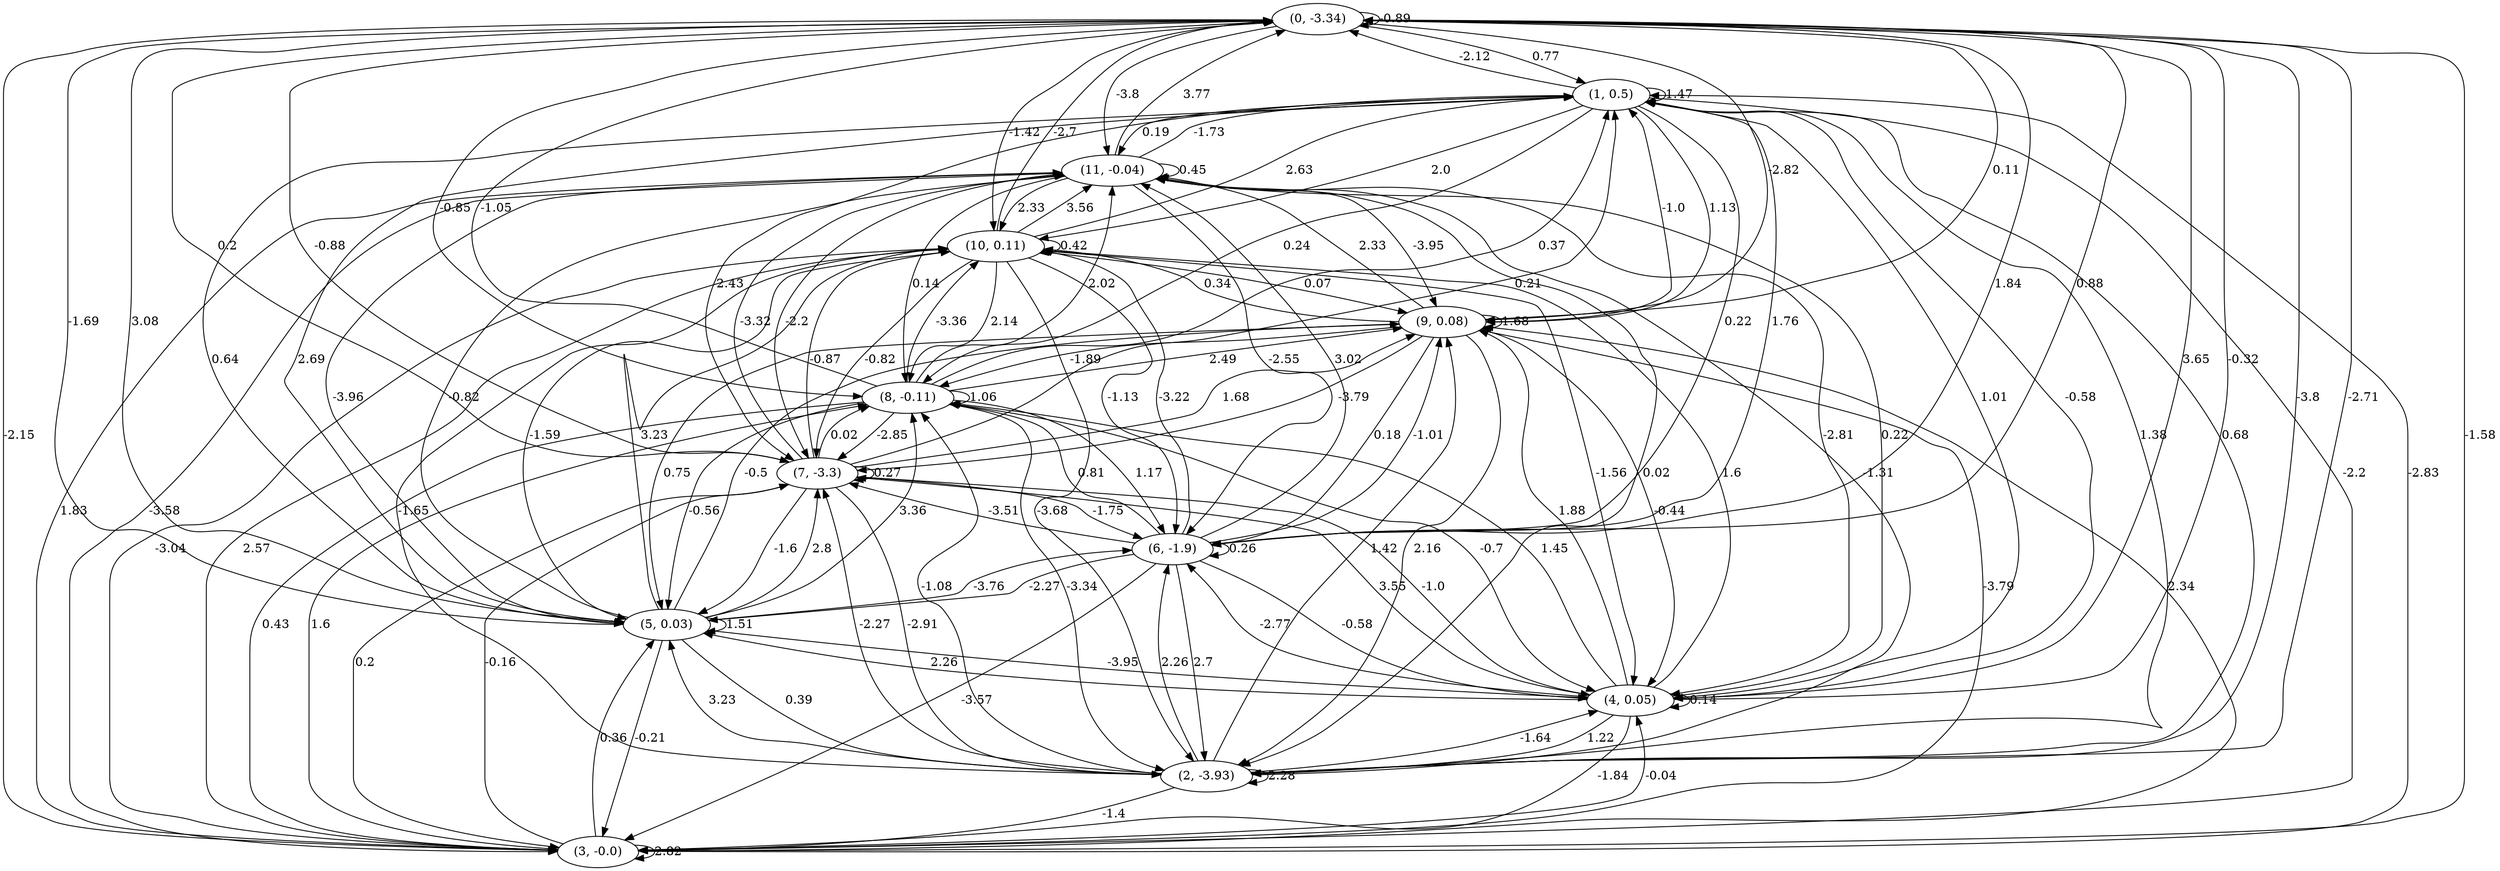 digraph {
    0 [ label = "(0, -3.34)" ]
    1 [ label = "(1, 0.5)" ]
    2 [ label = "(2, -3.93)" ]
    3 [ label = "(3, -0.0)" ]
    4 [ label = "(4, 0.05)" ]
    5 [ label = "(5, 0.03)" ]
    6 [ label = "(6, -1.9)" ]
    7 [ label = "(7, -3.3)" ]
    8 [ label = "(8, -0.11)" ]
    9 [ label = "(9, 0.08)" ]
    10 [ label = "(10, 0.11)" ]
    11 [ label = "(11, -0.04)" ]
    0 -> 0 [ label = "-0.89" ]
    1 -> 1 [ label = "1.47" ]
    2 -> 2 [ label = "2.28" ]
    3 -> 3 [ label = "2.82" ]
    4 -> 4 [ label = "0.14" ]
    5 -> 5 [ label = "1.51" ]
    6 -> 6 [ label = "0.26" ]
    7 -> 7 [ label = "0.27" ]
    8 -> 8 [ label = "1.06" ]
    9 -> 9 [ label = "1.68" ]
    10 -> 10 [ label = "0.42" ]
    11 -> 11 [ label = "0.45" ]
    1 -> 0 [ label = "-2.12" ]
    2 -> 0 [ label = "-2.71" ]
    3 -> 0 [ label = "-1.58" ]
    4 -> 0 [ label = "-0.32" ]
    5 -> 0 [ label = "-1.69" ]
    6 -> 0 [ label = "0.88" ]
    7 -> 0 [ label = "-0.88" ]
    8 -> 0 [ label = "-1.05" ]
    9 -> 0 [ label = "0.11" ]
    10 -> 0 [ label = "-2.7" ]
    11 -> 0 [ label = "3.77" ]
    0 -> 1 [ label = "0.77" ]
    2 -> 1 [ label = "0.68" ]
    3 -> 1 [ label = "-2.83" ]
    4 -> 1 [ label = "-0.58" ]
    5 -> 1 [ label = "2.69" ]
    6 -> 1 [ label = "1.76" ]
    7 -> 1 [ label = "0.21" ]
    8 -> 1 [ label = "0.37" ]
    9 -> 1 [ label = "-1.0" ]
    10 -> 1 [ label = "2.63" ]
    11 -> 1 [ label = "-1.73" ]
    0 -> 2 [ label = "-3.8" ]
    1 -> 2 [ label = "1.38" ]
    4 -> 2 [ label = "1.22" ]
    5 -> 2 [ label = "0.39" ]
    6 -> 2 [ label = "2.7" ]
    7 -> 2 [ label = "-2.91" ]
    8 -> 2 [ label = "-3.34" ]
    9 -> 2 [ label = "2.16" ]
    10 -> 2 [ label = "-3.68" ]
    11 -> 2 [ label = "0.02" ]
    0 -> 3 [ label = "-2.15" ]
    1 -> 3 [ label = "-2.2" ]
    2 -> 3 [ label = "-1.4" ]
    4 -> 3 [ label = "-1.84" ]
    5 -> 3 [ label = "-0.21" ]
    6 -> 3 [ label = "-3.57" ]
    7 -> 3 [ label = "0.2" ]
    8 -> 3 [ label = "0.43" ]
    9 -> 3 [ label = "-3.79" ]
    10 -> 3 [ label = "-3.04" ]
    11 -> 3 [ label = "-3.58" ]
    0 -> 4 [ label = "3.65" ]
    1 -> 4 [ label = "1.01" ]
    2 -> 4 [ label = "-1.64" ]
    3 -> 4 [ label = "-0.04" ]
    5 -> 4 [ label = "-3.95" ]
    6 -> 4 [ label = "-0.58" ]
    7 -> 4 [ label = "-1.0" ]
    8 -> 4 [ label = "-0.7" ]
    9 -> 4 [ label = "-0.44" ]
    10 -> 4 [ label = "-1.56" ]
    11 -> 4 [ label = "-2.81" ]
    0 -> 5 [ label = "3.08" ]
    1 -> 5 [ label = "0.64" ]
    2 -> 5 [ label = "3.23" ]
    3 -> 5 [ label = "0.36" ]
    4 -> 5 [ label = "2.26" ]
    6 -> 5 [ label = "-2.27" ]
    7 -> 5 [ label = "-1.6" ]
    8 -> 5 [ label = "-0.56" ]
    9 -> 5 [ label = "0.75" ]
    10 -> 5 [ label = "-1.59" ]
    11 -> 5 [ label = "-3.96" ]
    0 -> 6 [ label = "1.84" ]
    1 -> 6 [ label = "0.22" ]
    2 -> 6 [ label = "2.26" ]
    4 -> 6 [ label = "-2.77" ]
    5 -> 6 [ label = "-3.76" ]
    7 -> 6 [ label = "-1.75" ]
    8 -> 6 [ label = "1.17" ]
    9 -> 6 [ label = "0.18" ]
    10 -> 6 [ label = "-1.13" ]
    11 -> 6 [ label = "-2.55" ]
    0 -> 7 [ label = "0.2" ]
    1 -> 7 [ label = "2.43" ]
    2 -> 7 [ label = "-2.27" ]
    3 -> 7 [ label = "-0.16" ]
    4 -> 7 [ label = "3.55" ]
    5 -> 7 [ label = "2.8" ]
    6 -> 7 [ label = "-3.51" ]
    8 -> 7 [ label = "-2.85" ]
    9 -> 7 [ label = "-3.79" ]
    10 -> 7 [ label = "-0.82" ]
    11 -> 7 [ label = "-2.2" ]
    0 -> 8 [ label = "-0.85" ]
    1 -> 8 [ label = "0.24" ]
    2 -> 8 [ label = "-1.08" ]
    3 -> 8 [ label = "1.6" ]
    4 -> 8 [ label = "1.45" ]
    5 -> 8 [ label = "3.36" ]
    6 -> 8 [ label = "0.81" ]
    7 -> 8 [ label = "0.02" ]
    9 -> 8 [ label = "-1.89" ]
    10 -> 8 [ label = "2.14" ]
    11 -> 8 [ label = "0.14" ]
    0 -> 9 [ label = "-2.82" ]
    1 -> 9 [ label = "1.13" ]
    2 -> 9 [ label = "1.42" ]
    3 -> 9 [ label = "2.34" ]
    4 -> 9 [ label = "1.88" ]
    5 -> 9 [ label = "-0.5" ]
    6 -> 9 [ label = "-1.01" ]
    7 -> 9 [ label = "1.68" ]
    8 -> 9 [ label = "2.49" ]
    10 -> 9 [ label = "0.07" ]
    11 -> 9 [ label = "-3.95" ]
    0 -> 10 [ label = "-1.42" ]
    1 -> 10 [ label = "2.0" ]
    2 -> 10 [ label = "-1.65" ]
    3 -> 10 [ label = "2.57" ]
    4 -> 10 [ label = "1.6" ]
    5 -> 10 [ label = "3.23" ]
    6 -> 10 [ label = "-3.22" ]
    7 -> 10 [ label = "-0.87" ]
    8 -> 10 [ label = "-3.36" ]
    9 -> 10 [ label = "0.34" ]
    11 -> 10 [ label = "2.33" ]
    0 -> 11 [ label = "-3.8" ]
    1 -> 11 [ label = "0.19" ]
    2 -> 11 [ label = "-1.31" ]
    3 -> 11 [ label = "1.83" ]
    4 -> 11 [ label = "0.22" ]
    5 -> 11 [ label = "-0.82" ]
    6 -> 11 [ label = "3.02" ]
    7 -> 11 [ label = "-3.32" ]
    8 -> 11 [ label = "2.02" ]
    9 -> 11 [ label = "2.33" ]
    10 -> 11 [ label = "3.56" ]
}

